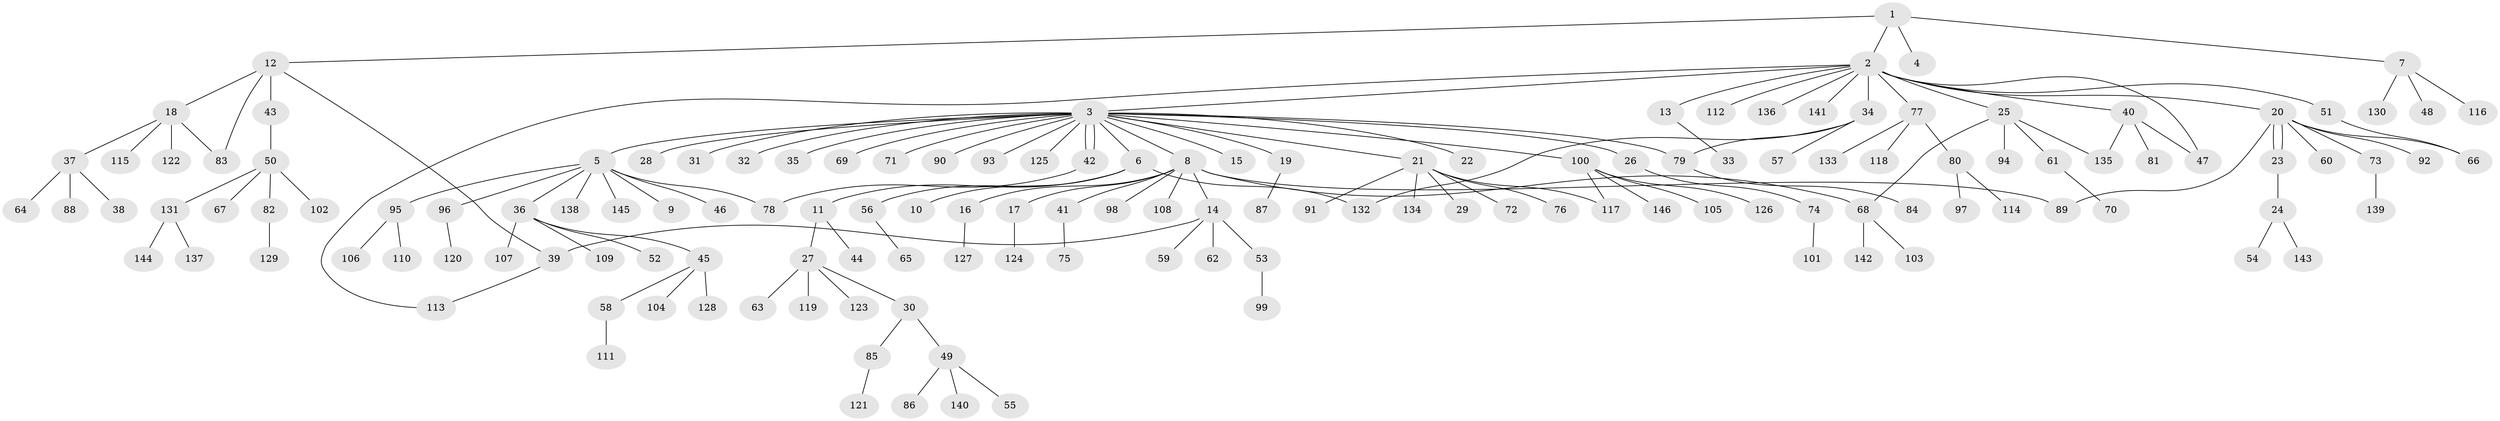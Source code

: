 // coarse degree distribution, {6: 0.01818181818181818, 16: 0.00909090909090909, 21: 0.00909090909090909, 1: 0.6636363636363637, 9: 0.01818181818181818, 5: 0.02727272727272727, 2: 0.1, 4: 0.06363636363636363, 3: 0.07272727272727272, 8: 0.00909090909090909, 7: 0.00909090909090909}
// Generated by graph-tools (version 1.1) at 2025/51/02/27/25 19:51:57]
// undirected, 146 vertices, 159 edges
graph export_dot {
graph [start="1"]
  node [color=gray90,style=filled];
  1;
  2;
  3;
  4;
  5;
  6;
  7;
  8;
  9;
  10;
  11;
  12;
  13;
  14;
  15;
  16;
  17;
  18;
  19;
  20;
  21;
  22;
  23;
  24;
  25;
  26;
  27;
  28;
  29;
  30;
  31;
  32;
  33;
  34;
  35;
  36;
  37;
  38;
  39;
  40;
  41;
  42;
  43;
  44;
  45;
  46;
  47;
  48;
  49;
  50;
  51;
  52;
  53;
  54;
  55;
  56;
  57;
  58;
  59;
  60;
  61;
  62;
  63;
  64;
  65;
  66;
  67;
  68;
  69;
  70;
  71;
  72;
  73;
  74;
  75;
  76;
  77;
  78;
  79;
  80;
  81;
  82;
  83;
  84;
  85;
  86;
  87;
  88;
  89;
  90;
  91;
  92;
  93;
  94;
  95;
  96;
  97;
  98;
  99;
  100;
  101;
  102;
  103;
  104;
  105;
  106;
  107;
  108;
  109;
  110;
  111;
  112;
  113;
  114;
  115;
  116;
  117;
  118;
  119;
  120;
  121;
  122;
  123;
  124;
  125;
  126;
  127;
  128;
  129;
  130;
  131;
  132;
  133;
  134;
  135;
  136;
  137;
  138;
  139;
  140;
  141;
  142;
  143;
  144;
  145;
  146;
  1 -- 2;
  1 -- 4;
  1 -- 7;
  1 -- 12;
  2 -- 3;
  2 -- 13;
  2 -- 20;
  2 -- 25;
  2 -- 34;
  2 -- 40;
  2 -- 47;
  2 -- 51;
  2 -- 77;
  2 -- 112;
  2 -- 113;
  2 -- 136;
  2 -- 141;
  3 -- 5;
  3 -- 6;
  3 -- 8;
  3 -- 15;
  3 -- 19;
  3 -- 21;
  3 -- 22;
  3 -- 26;
  3 -- 28;
  3 -- 31;
  3 -- 32;
  3 -- 35;
  3 -- 42;
  3 -- 42;
  3 -- 69;
  3 -- 71;
  3 -- 79;
  3 -- 90;
  3 -- 93;
  3 -- 100;
  3 -- 125;
  5 -- 9;
  5 -- 36;
  5 -- 46;
  5 -- 78;
  5 -- 95;
  5 -- 96;
  5 -- 138;
  5 -- 145;
  6 -- 10;
  6 -- 11;
  6 -- 56;
  6 -- 132;
  7 -- 48;
  7 -- 116;
  7 -- 130;
  8 -- 14;
  8 -- 16;
  8 -- 17;
  8 -- 41;
  8 -- 68;
  8 -- 89;
  8 -- 98;
  8 -- 108;
  11 -- 27;
  11 -- 44;
  12 -- 18;
  12 -- 39;
  12 -- 43;
  12 -- 83;
  13 -- 33;
  14 -- 39;
  14 -- 53;
  14 -- 59;
  14 -- 62;
  16 -- 127;
  17 -- 124;
  18 -- 37;
  18 -- 83;
  18 -- 115;
  18 -- 122;
  19 -- 87;
  20 -- 23;
  20 -- 23;
  20 -- 60;
  20 -- 66;
  20 -- 73;
  20 -- 89;
  20 -- 92;
  21 -- 29;
  21 -- 72;
  21 -- 76;
  21 -- 91;
  21 -- 117;
  21 -- 134;
  23 -- 24;
  24 -- 54;
  24 -- 143;
  25 -- 61;
  25 -- 68;
  25 -- 94;
  25 -- 135;
  26 -- 74;
  27 -- 30;
  27 -- 63;
  27 -- 119;
  27 -- 123;
  30 -- 49;
  30 -- 85;
  34 -- 57;
  34 -- 79;
  34 -- 132;
  36 -- 45;
  36 -- 52;
  36 -- 107;
  36 -- 109;
  37 -- 38;
  37 -- 64;
  37 -- 88;
  39 -- 113;
  40 -- 47;
  40 -- 81;
  40 -- 135;
  41 -- 75;
  42 -- 78;
  43 -- 50;
  45 -- 58;
  45 -- 104;
  45 -- 128;
  49 -- 55;
  49 -- 86;
  49 -- 140;
  50 -- 67;
  50 -- 82;
  50 -- 102;
  50 -- 131;
  51 -- 66;
  53 -- 99;
  56 -- 65;
  58 -- 111;
  61 -- 70;
  68 -- 103;
  68 -- 142;
  73 -- 139;
  74 -- 101;
  77 -- 80;
  77 -- 118;
  77 -- 133;
  79 -- 84;
  80 -- 97;
  80 -- 114;
  82 -- 129;
  85 -- 121;
  95 -- 106;
  95 -- 110;
  96 -- 120;
  100 -- 105;
  100 -- 117;
  100 -- 126;
  100 -- 146;
  131 -- 137;
  131 -- 144;
}
